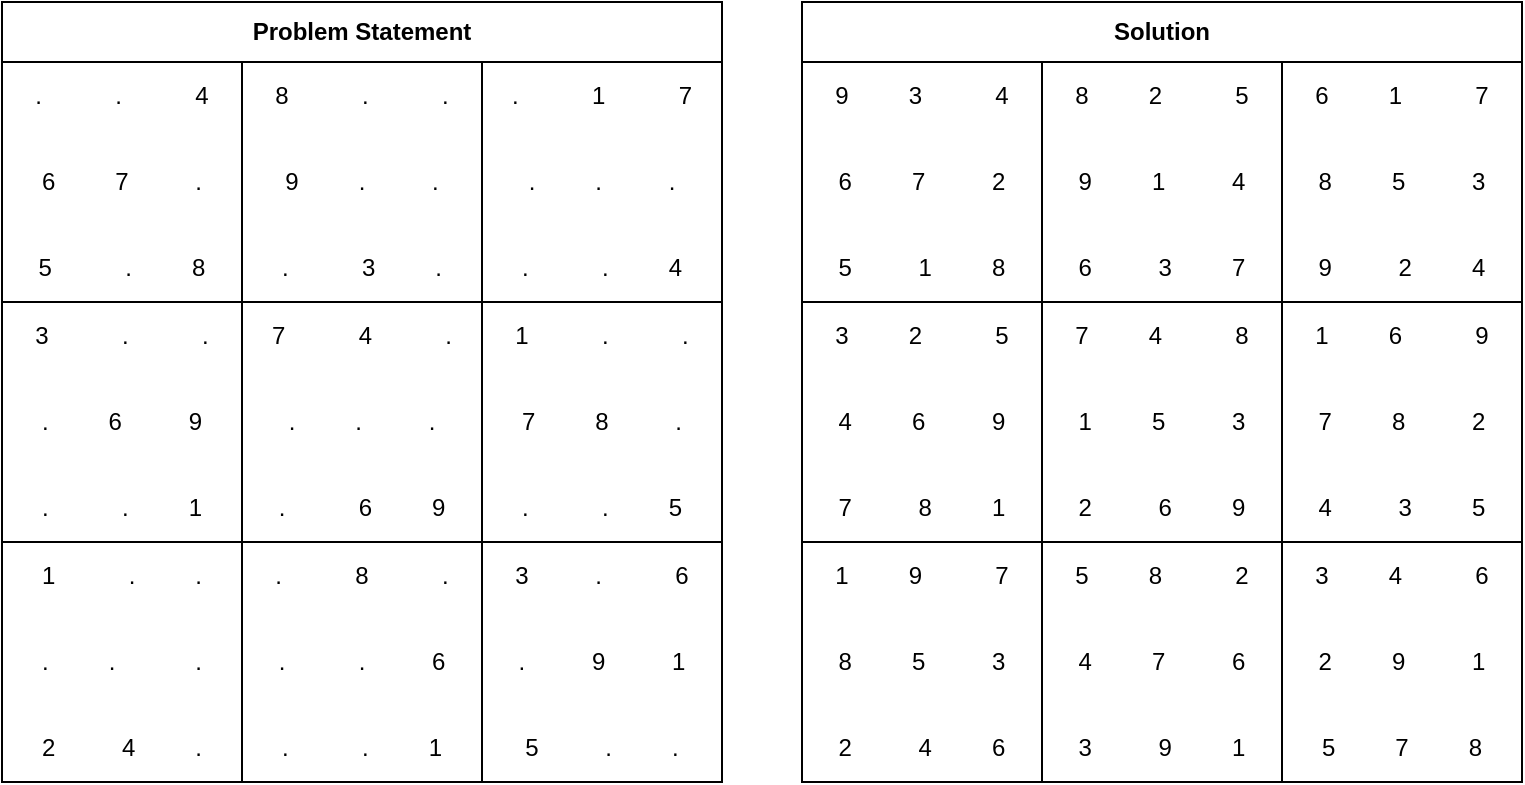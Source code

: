 <mxfile version="13.9.9" type="device"><diagram id="6A3Ek_QaK2acc6il4nx1" name="Page-1"><mxGraphModel dx="753" dy="638" grid="1" gridSize="10" guides="1" tooltips="1" connect="1" arrows="1" fold="1" page="1" pageScale="1" pageWidth="827" pageHeight="1169" math="0" shadow="0"><root><mxCell id="0"/><mxCell id="1" parent="0"/><mxCell id="IGlqLFAy_ntHerZpVt2U-460" value="Problem Statement" style="shape=table;html=1;whiteSpace=wrap;startSize=30;container=1;collapsible=0;childLayout=tableLayout;fontStyle=1;align=center;fixedRows=0;" vertex="1" parent="1"><mxGeometry x="40" y="130" width="360" height="390" as="geometry"/></mxCell><mxCell id="IGlqLFAy_ntHerZpVt2U-461" value="" style="shape=partialRectangle;html=1;whiteSpace=wrap;collapsible=0;dropTarget=0;pointerEvents=0;fillColor=none;top=0;left=0;bottom=0;right=0;points=[[0,0.5],[1,0.5]];portConstraint=eastwest;" vertex="1" parent="IGlqLFAy_ntHerZpVt2U-460"><mxGeometry y="30" width="360" height="120" as="geometry"/></mxCell><mxCell id="IGlqLFAy_ntHerZpVt2U-462" value=".&amp;nbsp; &amp;nbsp; &amp;nbsp; &amp;nbsp; &amp;nbsp; &amp;nbsp;.&amp;nbsp; &amp;nbsp; &amp;nbsp; &amp;nbsp; &amp;nbsp; &amp;nbsp;4&lt;br&gt;&lt;br&gt;&lt;br&gt;6&amp;nbsp; &amp;nbsp; &amp;nbsp; &amp;nbsp; &amp;nbsp;7&amp;nbsp; &amp;nbsp; &amp;nbsp; &amp;nbsp; &amp;nbsp; .&lt;br&gt;&lt;br&gt;&lt;br&gt;5&amp;nbsp; &amp;nbsp; &amp;nbsp; &amp;nbsp; &amp;nbsp; &amp;nbsp;.&amp;nbsp; &amp;nbsp; &amp;nbsp; &amp;nbsp; &amp;nbsp;8" style="shape=partialRectangle;html=1;whiteSpace=wrap;connectable=0;fillColor=none;top=0;left=0;bottom=0;right=0;overflow=hidden;" vertex="1" parent="IGlqLFAy_ntHerZpVt2U-461"><mxGeometry width="120" height="120" as="geometry"/></mxCell><mxCell id="IGlqLFAy_ntHerZpVt2U-463" value="" style="shape=partialRectangle;html=1;whiteSpace=wrap;connectable=0;fillColor=none;top=0;left=0;bottom=0;right=0;overflow=hidden;" vertex="1" parent="IGlqLFAy_ntHerZpVt2U-461"><mxGeometry x="120" width="120" height="120" as="geometry"/></mxCell><mxCell id="IGlqLFAy_ntHerZpVt2U-464" value="" style="shape=partialRectangle;html=1;whiteSpace=wrap;connectable=0;fillColor=none;top=0;left=0;bottom=0;right=0;overflow=hidden;" vertex="1" parent="IGlqLFAy_ntHerZpVt2U-461"><mxGeometry x="240" width="120" height="120" as="geometry"/></mxCell><mxCell id="IGlqLFAy_ntHerZpVt2U-465" value="" style="shape=partialRectangle;html=1;whiteSpace=wrap;collapsible=0;dropTarget=0;pointerEvents=0;fillColor=none;top=0;left=0;bottom=0;right=0;points=[[0,0.5],[1,0.5]];portConstraint=eastwest;" vertex="1" parent="IGlqLFAy_ntHerZpVt2U-460"><mxGeometry y="150" width="360" height="120" as="geometry"/></mxCell><mxCell id="IGlqLFAy_ntHerZpVt2U-466" value="" style="shape=partialRectangle;html=1;whiteSpace=wrap;connectable=0;fillColor=none;top=0;left=0;bottom=0;right=0;overflow=hidden;" vertex="1" parent="IGlqLFAy_ntHerZpVt2U-465"><mxGeometry width="120" height="120" as="geometry"/></mxCell><mxCell id="IGlqLFAy_ntHerZpVt2U-467" value="" style="shape=partialRectangle;html=1;whiteSpace=wrap;connectable=0;fillColor=none;top=0;left=0;bottom=0;right=0;overflow=hidden;" vertex="1" parent="IGlqLFAy_ntHerZpVt2U-465"><mxGeometry x="120" width="120" height="120" as="geometry"/></mxCell><mxCell id="IGlqLFAy_ntHerZpVt2U-468" value="" style="shape=partialRectangle;html=1;whiteSpace=wrap;connectable=0;fillColor=none;top=0;left=0;bottom=0;right=0;overflow=hidden;" vertex="1" parent="IGlqLFAy_ntHerZpVt2U-465"><mxGeometry x="240" width="120" height="120" as="geometry"/></mxCell><mxCell id="IGlqLFAy_ntHerZpVt2U-469" value="" style="shape=partialRectangle;html=1;whiteSpace=wrap;collapsible=0;dropTarget=0;pointerEvents=0;fillColor=none;top=0;left=0;bottom=0;right=0;points=[[0,0.5],[1,0.5]];portConstraint=eastwest;" vertex="1" parent="IGlqLFAy_ntHerZpVt2U-460"><mxGeometry y="270" width="360" height="120" as="geometry"/></mxCell><mxCell id="IGlqLFAy_ntHerZpVt2U-470" value="" style="shape=partialRectangle;html=1;whiteSpace=wrap;connectable=0;fillColor=none;top=0;left=0;bottom=0;right=0;overflow=hidden;" vertex="1" parent="IGlqLFAy_ntHerZpVt2U-469"><mxGeometry width="120" height="120" as="geometry"/></mxCell><mxCell id="IGlqLFAy_ntHerZpVt2U-471" value="" style="shape=partialRectangle;html=1;whiteSpace=wrap;connectable=0;fillColor=none;top=0;left=0;bottom=0;right=0;overflow=hidden;" vertex="1" parent="IGlqLFAy_ntHerZpVt2U-469"><mxGeometry x="120" width="120" height="120" as="geometry"/></mxCell><mxCell id="IGlqLFAy_ntHerZpVt2U-472" value="" style="shape=partialRectangle;html=1;whiteSpace=wrap;connectable=0;fillColor=none;top=0;left=0;bottom=0;right=0;overflow=hidden;" vertex="1" parent="IGlqLFAy_ntHerZpVt2U-469"><mxGeometry x="240" width="120" height="120" as="geometry"/></mxCell><mxCell id="IGlqLFAy_ntHerZpVt2U-473" value="8&amp;nbsp; &amp;nbsp; &amp;nbsp; &amp;nbsp; &amp;nbsp; &amp;nbsp;.&amp;nbsp; &amp;nbsp; &amp;nbsp; &amp;nbsp; &amp;nbsp; &amp;nbsp;.&lt;br&gt;&lt;br&gt;&lt;br&gt;9&amp;nbsp; &amp;nbsp; &amp;nbsp; &amp;nbsp; &amp;nbsp;.&amp;nbsp; &amp;nbsp; &amp;nbsp; &amp;nbsp; &amp;nbsp; .&lt;br&gt;&lt;br&gt;&lt;br&gt;.&amp;nbsp; &amp;nbsp; &amp;nbsp; &amp;nbsp; &amp;nbsp; &amp;nbsp;3&amp;nbsp; &amp;nbsp; &amp;nbsp; &amp;nbsp; &amp;nbsp;." style="shape=partialRectangle;html=1;whiteSpace=wrap;connectable=0;fillColor=none;top=0;left=0;bottom=0;right=0;overflow=hidden;" vertex="1" parent="1"><mxGeometry x="160" y="160" width="120" height="120" as="geometry"/></mxCell><mxCell id="IGlqLFAy_ntHerZpVt2U-474" value=".&amp;nbsp; &amp;nbsp; &amp;nbsp; &amp;nbsp; &amp;nbsp; &amp;nbsp;1&amp;nbsp; &amp;nbsp; &amp;nbsp; &amp;nbsp; &amp;nbsp; &amp;nbsp;7&lt;br&gt;&lt;br&gt;&lt;br&gt;.&amp;nbsp; &amp;nbsp; &amp;nbsp; &amp;nbsp; &amp;nbsp;.&amp;nbsp; &amp;nbsp; &amp;nbsp; &amp;nbsp; &amp;nbsp; .&lt;br&gt;&lt;br&gt;&lt;br&gt;.&amp;nbsp; &amp;nbsp; &amp;nbsp; &amp;nbsp; &amp;nbsp; &amp;nbsp;.&amp;nbsp; &amp;nbsp; &amp;nbsp; &amp;nbsp; &amp;nbsp;4" style="shape=partialRectangle;html=1;whiteSpace=wrap;connectable=0;fillColor=none;top=0;left=0;bottom=0;right=0;overflow=hidden;" vertex="1" parent="1"><mxGeometry x="280" y="160" width="120" height="120" as="geometry"/></mxCell><mxCell id="IGlqLFAy_ntHerZpVt2U-475" value="3&amp;nbsp; &amp;nbsp; &amp;nbsp; &amp;nbsp; &amp;nbsp; &amp;nbsp;.&amp;nbsp; &amp;nbsp; &amp;nbsp; &amp;nbsp; &amp;nbsp; &amp;nbsp;.&lt;br&gt;&lt;br&gt;&lt;br&gt;.&amp;nbsp; &amp;nbsp; &amp;nbsp; &amp;nbsp; &amp;nbsp;6&amp;nbsp; &amp;nbsp; &amp;nbsp; &amp;nbsp; &amp;nbsp; 9&lt;br&gt;&lt;br&gt;&lt;br&gt;.&amp;nbsp; &amp;nbsp; &amp;nbsp; &amp;nbsp; &amp;nbsp; &amp;nbsp;.&amp;nbsp; &amp;nbsp; &amp;nbsp; &amp;nbsp; &amp;nbsp;1" style="shape=partialRectangle;html=1;whiteSpace=wrap;connectable=0;fillColor=none;top=0;left=0;bottom=0;right=0;overflow=hidden;" vertex="1" parent="1"><mxGeometry x="40" y="280" width="120" height="120" as="geometry"/></mxCell><mxCell id="IGlqLFAy_ntHerZpVt2U-476" value="7&amp;nbsp; &amp;nbsp; &amp;nbsp; &amp;nbsp; &amp;nbsp; &amp;nbsp;4&amp;nbsp; &amp;nbsp; &amp;nbsp; &amp;nbsp; &amp;nbsp; &amp;nbsp;.&lt;br&gt;&lt;br&gt;&lt;br&gt;.&amp;nbsp; &amp;nbsp; &amp;nbsp; &amp;nbsp; &amp;nbsp;.&amp;nbsp; &amp;nbsp; &amp;nbsp; &amp;nbsp; &amp;nbsp; .&lt;br&gt;&lt;br&gt;&lt;br&gt;.&amp;nbsp; &amp;nbsp; &amp;nbsp; &amp;nbsp; &amp;nbsp; &amp;nbsp;6&amp;nbsp; &amp;nbsp; &amp;nbsp; &amp;nbsp; &amp;nbsp;9" style="shape=partialRectangle;html=1;whiteSpace=wrap;connectable=0;fillColor=none;top=0;left=0;bottom=0;right=0;overflow=hidden;" vertex="1" parent="1"><mxGeometry x="160" y="280" width="120" height="120" as="geometry"/></mxCell><mxCell id="IGlqLFAy_ntHerZpVt2U-477" value="1&amp;nbsp; &amp;nbsp; &amp;nbsp; &amp;nbsp; &amp;nbsp; &amp;nbsp;.&amp;nbsp; &amp;nbsp; &amp;nbsp; &amp;nbsp; &amp;nbsp; &amp;nbsp;.&lt;br&gt;&lt;br&gt;&lt;br&gt;7&amp;nbsp; &amp;nbsp; &amp;nbsp; &amp;nbsp; &amp;nbsp;8&amp;nbsp; &amp;nbsp; &amp;nbsp; &amp;nbsp; &amp;nbsp; .&lt;br&gt;&lt;br&gt;&lt;br&gt;.&amp;nbsp; &amp;nbsp; &amp;nbsp; &amp;nbsp; &amp;nbsp; &amp;nbsp;.&amp;nbsp; &amp;nbsp; &amp;nbsp; &amp;nbsp; &amp;nbsp;5" style="shape=partialRectangle;html=1;whiteSpace=wrap;connectable=0;fillColor=none;top=0;left=0;bottom=0;right=0;overflow=hidden;" vertex="1" parent="1"><mxGeometry x="280" y="280" width="120" height="120" as="geometry"/></mxCell><mxCell id="IGlqLFAy_ntHerZpVt2U-478" value="1&amp;nbsp; &amp;nbsp; &amp;nbsp; &amp;nbsp; &amp;nbsp; &amp;nbsp;.&amp;nbsp; &amp;nbsp; &amp;nbsp; &amp;nbsp; &amp;nbsp;.&lt;br&gt;&lt;br&gt;&lt;br&gt;.&amp;nbsp; &amp;nbsp; &amp;nbsp; &amp;nbsp; &amp;nbsp;.&amp;nbsp; &amp;nbsp; &amp;nbsp; &amp;nbsp; &amp;nbsp; &amp;nbsp; .&lt;br&gt;&lt;br&gt;&lt;br&gt;2&amp;nbsp; &amp;nbsp; &amp;nbsp; &amp;nbsp; &amp;nbsp; 4&amp;nbsp; &amp;nbsp; &amp;nbsp; &amp;nbsp; &amp;nbsp;." style="shape=partialRectangle;html=1;whiteSpace=wrap;connectable=0;fillColor=none;top=0;left=0;bottom=0;right=0;overflow=hidden;" vertex="1" parent="1"><mxGeometry x="40" y="400" width="120" height="120" as="geometry"/></mxCell><mxCell id="IGlqLFAy_ntHerZpVt2U-479" value=".&amp;nbsp; &amp;nbsp; &amp;nbsp; &amp;nbsp; &amp;nbsp; &amp;nbsp;8&amp;nbsp; &amp;nbsp; &amp;nbsp; &amp;nbsp; &amp;nbsp; &amp;nbsp;.&lt;br&gt;&lt;br&gt;&lt;br&gt;.&amp;nbsp; &amp;nbsp; &amp;nbsp; &amp;nbsp; &amp;nbsp; &amp;nbsp;.&amp;nbsp; &amp;nbsp; &amp;nbsp; &amp;nbsp; &amp;nbsp; 6&lt;br&gt;&lt;br&gt;&lt;br&gt;.&amp;nbsp; &amp;nbsp; &amp;nbsp; &amp;nbsp; &amp;nbsp; &amp;nbsp;.&amp;nbsp; &amp;nbsp; &amp;nbsp; &amp;nbsp; &amp;nbsp;1" style="shape=partialRectangle;html=1;whiteSpace=wrap;connectable=0;fillColor=none;top=0;left=0;bottom=0;right=0;overflow=hidden;" vertex="1" parent="1"><mxGeometry x="160" y="400" width="120" height="120" as="geometry"/></mxCell><mxCell id="IGlqLFAy_ntHerZpVt2U-480" value="3 &amp;nbsp; &amp;nbsp; &amp;nbsp; &amp;nbsp; &amp;nbsp;.&amp;nbsp; &amp;nbsp; &amp;nbsp; &amp;nbsp; &amp;nbsp; &amp;nbsp;6&lt;br&gt;&lt;br&gt;&lt;br&gt;.&amp;nbsp; &amp;nbsp; &amp;nbsp; &amp;nbsp; &amp;nbsp; 9&amp;nbsp; &amp;nbsp; &amp;nbsp; &amp;nbsp; &amp;nbsp; 1&lt;br&gt;&lt;br&gt;&lt;br&gt;5 &amp;nbsp; &amp;nbsp; &amp;nbsp; &amp;nbsp; &amp;nbsp;.&amp;nbsp; &amp;nbsp; &amp;nbsp; &amp;nbsp; &amp;nbsp;." style="shape=partialRectangle;html=1;whiteSpace=wrap;connectable=0;fillColor=none;top=0;left=0;bottom=0;right=0;overflow=hidden;" vertex="1" parent="1"><mxGeometry x="280" y="400" width="120" height="120" as="geometry"/></mxCell><mxCell id="IGlqLFAy_ntHerZpVt2U-481" value="Solution" style="shape=table;html=1;whiteSpace=wrap;startSize=30;container=1;collapsible=0;childLayout=tableLayout;fontStyle=1;align=center;fixedRows=0;" vertex="1" parent="1"><mxGeometry x="440" y="130" width="360" height="390" as="geometry"/></mxCell><mxCell id="IGlqLFAy_ntHerZpVt2U-482" value="" style="shape=partialRectangle;html=1;whiteSpace=wrap;collapsible=0;dropTarget=0;pointerEvents=0;fillColor=none;top=0;left=0;bottom=0;right=0;points=[[0,0.5],[1,0.5]];portConstraint=eastwest;" vertex="1" parent="IGlqLFAy_ntHerZpVt2U-481"><mxGeometry y="30" width="360" height="120" as="geometry"/></mxCell><mxCell id="IGlqLFAy_ntHerZpVt2U-483" value="9&amp;nbsp; &amp;nbsp; &amp;nbsp; &amp;nbsp; &amp;nbsp;3&amp;nbsp; &amp;nbsp; &amp;nbsp; &amp;nbsp; &amp;nbsp; &amp;nbsp;4&lt;br&gt;&lt;br&gt;&lt;br&gt;6&amp;nbsp; &amp;nbsp; &amp;nbsp; &amp;nbsp; &amp;nbsp;7&amp;nbsp; &amp;nbsp; &amp;nbsp; &amp;nbsp; &amp;nbsp; 2&lt;br&gt;&lt;br&gt;&lt;br&gt;5&amp;nbsp; &amp;nbsp; &amp;nbsp; &amp;nbsp; &amp;nbsp; 1&amp;nbsp; &amp;nbsp; &amp;nbsp; &amp;nbsp; &amp;nbsp;8" style="shape=partialRectangle;html=1;whiteSpace=wrap;connectable=0;fillColor=none;top=0;left=0;bottom=0;right=0;overflow=hidden;" vertex="1" parent="IGlqLFAy_ntHerZpVt2U-482"><mxGeometry width="120" height="120" as="geometry"/></mxCell><mxCell id="IGlqLFAy_ntHerZpVt2U-484" value="&lt;span&gt;8&amp;nbsp; &amp;nbsp; &amp;nbsp; &amp;nbsp; &amp;nbsp;2&amp;nbsp; &amp;nbsp; &amp;nbsp; &amp;nbsp; &amp;nbsp; &amp;nbsp;5&lt;/span&gt;&lt;br&gt;&lt;br&gt;&lt;br&gt;&lt;span&gt;9&amp;nbsp; &amp;nbsp; &amp;nbsp; &amp;nbsp; &amp;nbsp;1&amp;nbsp; &amp;nbsp; &amp;nbsp; &amp;nbsp; &amp;nbsp; 4&lt;/span&gt;&lt;br&gt;&lt;br&gt;&lt;br&gt;&lt;span&gt;6&amp;nbsp; &amp;nbsp; &amp;nbsp; &amp;nbsp; &amp;nbsp; 3&amp;nbsp; &amp;nbsp; &amp;nbsp; &amp;nbsp; &amp;nbsp;7&lt;/span&gt;" style="shape=partialRectangle;html=1;whiteSpace=wrap;connectable=0;fillColor=none;top=0;left=0;bottom=0;right=0;overflow=hidden;" vertex="1" parent="IGlqLFAy_ntHerZpVt2U-482"><mxGeometry x="120" width="120" height="120" as="geometry"/></mxCell><mxCell id="IGlqLFAy_ntHerZpVt2U-485" value="&lt;span&gt;6&amp;nbsp; &amp;nbsp; &amp;nbsp; &amp;nbsp; &amp;nbsp;1&amp;nbsp; &amp;nbsp; &amp;nbsp; &amp;nbsp; &amp;nbsp; &amp;nbsp;7&lt;/span&gt;&lt;br&gt;&lt;br&gt;&lt;br&gt;&lt;span&gt;8&amp;nbsp; &amp;nbsp; &amp;nbsp; &amp;nbsp; &amp;nbsp;5&amp;nbsp; &amp;nbsp; &amp;nbsp; &amp;nbsp; &amp;nbsp; 3&lt;/span&gt;&lt;br&gt;&lt;br&gt;&lt;br&gt;&lt;span&gt;9&amp;nbsp; &amp;nbsp; &amp;nbsp; &amp;nbsp; &amp;nbsp; 2&amp;nbsp; &amp;nbsp; &amp;nbsp; &amp;nbsp; &amp;nbsp;4&lt;/span&gt;" style="shape=partialRectangle;html=1;whiteSpace=wrap;connectable=0;fillColor=none;top=0;left=0;bottom=0;right=0;overflow=hidden;" vertex="1" parent="IGlqLFAy_ntHerZpVt2U-482"><mxGeometry x="240" width="120" height="120" as="geometry"/></mxCell><mxCell id="IGlqLFAy_ntHerZpVt2U-486" value="" style="shape=partialRectangle;html=1;whiteSpace=wrap;collapsible=0;dropTarget=0;pointerEvents=0;fillColor=none;top=0;left=0;bottom=0;right=0;points=[[0,0.5],[1,0.5]];portConstraint=eastwest;" vertex="1" parent="IGlqLFAy_ntHerZpVt2U-481"><mxGeometry y="150" width="360" height="120" as="geometry"/></mxCell><mxCell id="IGlqLFAy_ntHerZpVt2U-487" value="&lt;span&gt;3&amp;nbsp; &amp;nbsp; &amp;nbsp; &amp;nbsp; &amp;nbsp;2&amp;nbsp; &amp;nbsp; &amp;nbsp; &amp;nbsp; &amp;nbsp; &amp;nbsp;5&lt;/span&gt;&lt;br&gt;&lt;br&gt;&lt;br&gt;&lt;span&gt;4&amp;nbsp; &amp;nbsp; &amp;nbsp; &amp;nbsp; &amp;nbsp;6&amp;nbsp; &amp;nbsp; &amp;nbsp; &amp;nbsp; &amp;nbsp; 9&lt;/span&gt;&lt;br&gt;&lt;br&gt;&lt;br&gt;&lt;span&gt;7&amp;nbsp; &amp;nbsp; &amp;nbsp; &amp;nbsp; &amp;nbsp; 8&amp;nbsp; &amp;nbsp; &amp;nbsp; &amp;nbsp; &amp;nbsp;1&lt;/span&gt;" style="shape=partialRectangle;html=1;whiteSpace=wrap;connectable=0;fillColor=none;top=0;left=0;bottom=0;right=0;overflow=hidden;" vertex="1" parent="IGlqLFAy_ntHerZpVt2U-486"><mxGeometry width="120" height="120" as="geometry"/></mxCell><mxCell id="IGlqLFAy_ntHerZpVt2U-488" value="&lt;span&gt;7&amp;nbsp; &amp;nbsp; &amp;nbsp; &amp;nbsp; &amp;nbsp;4&amp;nbsp; &amp;nbsp; &amp;nbsp; &amp;nbsp; &amp;nbsp; &amp;nbsp;8&lt;/span&gt;&lt;br&gt;&lt;br&gt;&lt;br&gt;&lt;span&gt;1&amp;nbsp; &amp;nbsp; &amp;nbsp; &amp;nbsp; &amp;nbsp;5&amp;nbsp; &amp;nbsp; &amp;nbsp; &amp;nbsp; &amp;nbsp; 3&lt;/span&gt;&lt;br&gt;&lt;br&gt;&lt;br&gt;&lt;span&gt;2&amp;nbsp; &amp;nbsp; &amp;nbsp; &amp;nbsp; &amp;nbsp; 6&amp;nbsp; &amp;nbsp; &amp;nbsp; &amp;nbsp; &amp;nbsp;9&lt;/span&gt;" style="shape=partialRectangle;html=1;whiteSpace=wrap;connectable=0;fillColor=none;top=0;left=0;bottom=0;right=0;overflow=hidden;" vertex="1" parent="IGlqLFAy_ntHerZpVt2U-486"><mxGeometry x="120" width="120" height="120" as="geometry"/></mxCell><mxCell id="IGlqLFAy_ntHerZpVt2U-489" value="&lt;span&gt;1&amp;nbsp; &amp;nbsp; &amp;nbsp; &amp;nbsp; &amp;nbsp;6&amp;nbsp; &amp;nbsp; &amp;nbsp; &amp;nbsp; &amp;nbsp; &amp;nbsp;9&lt;/span&gt;&lt;br&gt;&lt;br&gt;&lt;br&gt;&lt;span&gt;7&amp;nbsp; &amp;nbsp; &amp;nbsp; &amp;nbsp; &amp;nbsp;8&amp;nbsp; &amp;nbsp; &amp;nbsp; &amp;nbsp; &amp;nbsp; 2&lt;/span&gt;&lt;br&gt;&lt;br&gt;&lt;br&gt;&lt;span&gt;4&amp;nbsp; &amp;nbsp; &amp;nbsp; &amp;nbsp; &amp;nbsp; 3&amp;nbsp; &amp;nbsp; &amp;nbsp; &amp;nbsp; &amp;nbsp;5&lt;/span&gt;" style="shape=partialRectangle;html=1;whiteSpace=wrap;connectable=0;fillColor=none;top=0;left=0;bottom=0;right=0;overflow=hidden;" vertex="1" parent="IGlqLFAy_ntHerZpVt2U-486"><mxGeometry x="240" width="120" height="120" as="geometry"/></mxCell><mxCell id="IGlqLFAy_ntHerZpVt2U-490" value="" style="shape=partialRectangle;html=1;whiteSpace=wrap;collapsible=0;dropTarget=0;pointerEvents=0;fillColor=none;top=0;left=0;bottom=0;right=0;points=[[0,0.5],[1,0.5]];portConstraint=eastwest;" vertex="1" parent="IGlqLFAy_ntHerZpVt2U-481"><mxGeometry y="270" width="360" height="120" as="geometry"/></mxCell><mxCell id="IGlqLFAy_ntHerZpVt2U-491" value="&lt;span&gt;1&amp;nbsp; &amp;nbsp; &amp;nbsp; &amp;nbsp; &amp;nbsp;9&amp;nbsp; &amp;nbsp; &amp;nbsp; &amp;nbsp; &amp;nbsp; &amp;nbsp;7&lt;/span&gt;&lt;br&gt;&lt;br&gt;&lt;br&gt;&lt;span&gt;8&amp;nbsp; &amp;nbsp; &amp;nbsp; &amp;nbsp; &amp;nbsp;5&amp;nbsp; &amp;nbsp; &amp;nbsp; &amp;nbsp; &amp;nbsp; 3&lt;/span&gt;&lt;br&gt;&lt;br&gt;&lt;br&gt;&lt;span&gt;2&amp;nbsp; &amp;nbsp; &amp;nbsp; &amp;nbsp; &amp;nbsp; 4&amp;nbsp; &amp;nbsp; &amp;nbsp; &amp;nbsp; &amp;nbsp;6&lt;/span&gt;" style="shape=partialRectangle;html=1;whiteSpace=wrap;connectable=0;fillColor=none;top=0;left=0;bottom=0;right=0;overflow=hidden;" vertex="1" parent="IGlqLFAy_ntHerZpVt2U-490"><mxGeometry width="120" height="120" as="geometry"/></mxCell><mxCell id="IGlqLFAy_ntHerZpVt2U-492" value="&lt;span&gt;5&amp;nbsp; &amp;nbsp; &amp;nbsp; &amp;nbsp; &amp;nbsp;8&amp;nbsp; &amp;nbsp; &amp;nbsp; &amp;nbsp; &amp;nbsp; &amp;nbsp;2&lt;/span&gt;&lt;br&gt;&lt;br&gt;&lt;br&gt;&lt;span&gt;4&amp;nbsp; &amp;nbsp; &amp;nbsp; &amp;nbsp; &amp;nbsp;7&amp;nbsp; &amp;nbsp; &amp;nbsp; &amp;nbsp; &amp;nbsp; 6&lt;/span&gt;&lt;br&gt;&lt;br&gt;&lt;br&gt;&lt;span&gt;3&amp;nbsp; &amp;nbsp; &amp;nbsp; &amp;nbsp; &amp;nbsp; 9&amp;nbsp; &amp;nbsp; &amp;nbsp; &amp;nbsp; &amp;nbsp;1&lt;/span&gt;" style="shape=partialRectangle;html=1;whiteSpace=wrap;connectable=0;fillColor=none;top=0;left=0;bottom=0;right=0;overflow=hidden;" vertex="1" parent="IGlqLFAy_ntHerZpVt2U-490"><mxGeometry x="120" width="120" height="120" as="geometry"/></mxCell><mxCell id="IGlqLFAy_ntHerZpVt2U-493" value="&lt;span&gt;3&amp;nbsp; &amp;nbsp; &amp;nbsp; &amp;nbsp; &amp;nbsp;4&amp;nbsp; &amp;nbsp; &amp;nbsp; &amp;nbsp; &amp;nbsp; &amp;nbsp;6&lt;/span&gt;&lt;br&gt;&lt;br&gt;&lt;br&gt;&lt;span&gt;2&amp;nbsp; &amp;nbsp; &amp;nbsp; &amp;nbsp; &amp;nbsp;9&amp;nbsp; &amp;nbsp; &amp;nbsp; &amp;nbsp; &amp;nbsp; 1&lt;/span&gt;&lt;br&gt;&lt;br&gt;&lt;br&gt;&lt;span&gt;5&amp;nbsp; &amp;nbsp; &amp;nbsp; &amp;nbsp; &amp;nbsp;7&amp;nbsp; &amp;nbsp; &amp;nbsp; &amp;nbsp; &amp;nbsp;8&lt;/span&gt;" style="shape=partialRectangle;html=1;whiteSpace=wrap;connectable=0;fillColor=none;top=0;left=0;bottom=0;right=0;overflow=hidden;" vertex="1" parent="IGlqLFAy_ntHerZpVt2U-490"><mxGeometry x="240" width="120" height="120" as="geometry"/></mxCell></root></mxGraphModel></diagram></mxfile>
